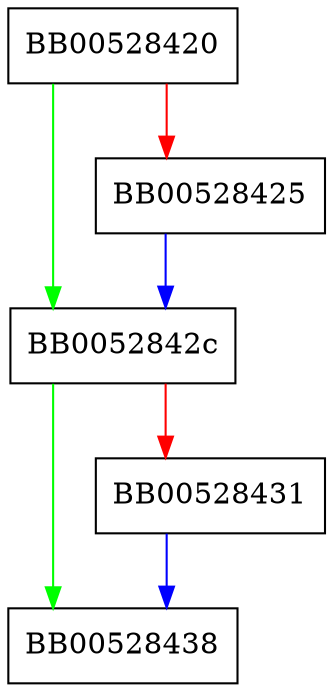 digraph ASYNC_get_mem_functions {
  node [shape="box"];
  graph [splines=ortho];
  BB00528420 -> BB0052842c [color="green"];
  BB00528420 -> BB00528425 [color="red"];
  BB00528425 -> BB0052842c [color="blue"];
  BB0052842c -> BB00528438 [color="green"];
  BB0052842c -> BB00528431 [color="red"];
  BB00528431 -> BB00528438 [color="blue"];
}